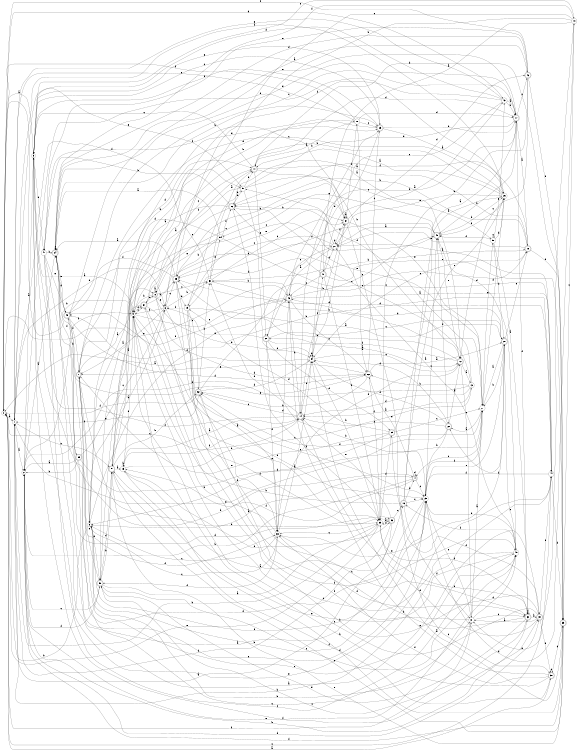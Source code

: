 digraph n50_9 {
__start0 [label="" shape="none"];

rankdir=LR;
size="8,5";

s0 [style="filled", color="black", fillcolor="white" shape="circle", label="0"];
s1 [style="filled", color="black", fillcolor="white" shape="circle", label="1"];
s2 [style="filled", color="black", fillcolor="white" shape="circle", label="2"];
s3 [style="filled", color="black", fillcolor="white" shape="circle", label="3"];
s4 [style="rounded,filled", color="black", fillcolor="white" shape="doublecircle", label="4"];
s5 [style="filled", color="black", fillcolor="white" shape="circle", label="5"];
s6 [style="filled", color="black", fillcolor="white" shape="circle", label="6"];
s7 [style="rounded,filled", color="black", fillcolor="white" shape="doublecircle", label="7"];
s8 [style="rounded,filled", color="black", fillcolor="white" shape="doublecircle", label="8"];
s9 [style="filled", color="black", fillcolor="white" shape="circle", label="9"];
s10 [style="filled", color="black", fillcolor="white" shape="circle", label="10"];
s11 [style="rounded,filled", color="black", fillcolor="white" shape="doublecircle", label="11"];
s12 [style="rounded,filled", color="black", fillcolor="white" shape="doublecircle", label="12"];
s13 [style="filled", color="black", fillcolor="white" shape="circle", label="13"];
s14 [style="rounded,filled", color="black", fillcolor="white" shape="doublecircle", label="14"];
s15 [style="filled", color="black", fillcolor="white" shape="circle", label="15"];
s16 [style="rounded,filled", color="black", fillcolor="white" shape="doublecircle", label="16"];
s17 [style="rounded,filled", color="black", fillcolor="white" shape="doublecircle", label="17"];
s18 [style="rounded,filled", color="black", fillcolor="white" shape="doublecircle", label="18"];
s19 [style="filled", color="black", fillcolor="white" shape="circle", label="19"];
s20 [style="rounded,filled", color="black", fillcolor="white" shape="doublecircle", label="20"];
s21 [style="filled", color="black", fillcolor="white" shape="circle", label="21"];
s22 [style="rounded,filled", color="black", fillcolor="white" shape="doublecircle", label="22"];
s23 [style="filled", color="black", fillcolor="white" shape="circle", label="23"];
s24 [style="rounded,filled", color="black", fillcolor="white" shape="doublecircle", label="24"];
s25 [style="rounded,filled", color="black", fillcolor="white" shape="doublecircle", label="25"];
s26 [style="filled", color="black", fillcolor="white" shape="circle", label="26"];
s27 [style="filled", color="black", fillcolor="white" shape="circle", label="27"];
s28 [style="rounded,filled", color="black", fillcolor="white" shape="doublecircle", label="28"];
s29 [style="rounded,filled", color="black", fillcolor="white" shape="doublecircle", label="29"];
s30 [style="rounded,filled", color="black", fillcolor="white" shape="doublecircle", label="30"];
s31 [style="filled", color="black", fillcolor="white" shape="circle", label="31"];
s32 [style="rounded,filled", color="black", fillcolor="white" shape="doublecircle", label="32"];
s33 [style="filled", color="black", fillcolor="white" shape="circle", label="33"];
s34 [style="filled", color="black", fillcolor="white" shape="circle", label="34"];
s35 [style="filled", color="black", fillcolor="white" shape="circle", label="35"];
s36 [style="rounded,filled", color="black", fillcolor="white" shape="doublecircle", label="36"];
s37 [style="rounded,filled", color="black", fillcolor="white" shape="doublecircle", label="37"];
s38 [style="rounded,filled", color="black", fillcolor="white" shape="doublecircle", label="38"];
s39 [style="rounded,filled", color="black", fillcolor="white" shape="doublecircle", label="39"];
s40 [style="filled", color="black", fillcolor="white" shape="circle", label="40"];
s41 [style="rounded,filled", color="black", fillcolor="white" shape="doublecircle", label="41"];
s42 [style="filled", color="black", fillcolor="white" shape="circle", label="42"];
s43 [style="rounded,filled", color="black", fillcolor="white" shape="doublecircle", label="43"];
s44 [style="filled", color="black", fillcolor="white" shape="circle", label="44"];
s45 [style="rounded,filled", color="black", fillcolor="white" shape="doublecircle", label="45"];
s46 [style="rounded,filled", color="black", fillcolor="white" shape="doublecircle", label="46"];
s47 [style="filled", color="black", fillcolor="white" shape="circle", label="47"];
s48 [style="filled", color="black", fillcolor="white" shape="circle", label="48"];
s49 [style="rounded,filled", color="black", fillcolor="white" shape="doublecircle", label="49"];
s50 [style="rounded,filled", color="black", fillcolor="white" shape="doublecircle", label="50"];
s51 [style="rounded,filled", color="black", fillcolor="white" shape="doublecircle", label="51"];
s52 [style="rounded,filled", color="black", fillcolor="white" shape="doublecircle", label="52"];
s53 [style="filled", color="black", fillcolor="white" shape="circle", label="53"];
s54 [style="filled", color="black", fillcolor="white" shape="circle", label="54"];
s55 [style="rounded,filled", color="black", fillcolor="white" shape="doublecircle", label="55"];
s56 [style="rounded,filled", color="black", fillcolor="white" shape="doublecircle", label="56"];
s57 [style="filled", color="black", fillcolor="white" shape="circle", label="57"];
s58 [style="filled", color="black", fillcolor="white" shape="circle", label="58"];
s59 [style="rounded,filled", color="black", fillcolor="white" shape="doublecircle", label="59"];
s60 [style="rounded,filled", color="black", fillcolor="white" shape="doublecircle", label="60"];
s61 [style="rounded,filled", color="black", fillcolor="white" shape="doublecircle", label="61"];
s0 -> s1 [label="a"];
s0 -> s9 [label="b"];
s0 -> s14 [label="c"];
s0 -> s42 [label="d"];
s0 -> s43 [label="e"];
s0 -> s31 [label="f"];
s1 -> s2 [label="a"];
s1 -> s44 [label="b"];
s1 -> s51 [label="c"];
s1 -> s6 [label="d"];
s1 -> s57 [label="e"];
s1 -> s26 [label="f"];
s2 -> s3 [label="a"];
s2 -> s32 [label="b"];
s2 -> s50 [label="c"];
s2 -> s30 [label="d"];
s2 -> s48 [label="e"];
s2 -> s9 [label="f"];
s3 -> s0 [label="a"];
s3 -> s4 [label="b"];
s3 -> s40 [label="c"];
s3 -> s47 [label="d"];
s3 -> s25 [label="e"];
s3 -> s30 [label="f"];
s4 -> s5 [label="a"];
s4 -> s2 [label="b"];
s4 -> s23 [label="c"];
s4 -> s4 [label="d"];
s4 -> s60 [label="e"];
s4 -> s15 [label="f"];
s5 -> s6 [label="a"];
s5 -> s0 [label="b"];
s5 -> s33 [label="c"];
s5 -> s43 [label="d"];
s5 -> s50 [label="e"];
s5 -> s23 [label="f"];
s6 -> s7 [label="a"];
s6 -> s53 [label="b"];
s6 -> s55 [label="c"];
s6 -> s27 [label="d"];
s6 -> s35 [label="e"];
s6 -> s9 [label="f"];
s7 -> s8 [label="a"];
s7 -> s57 [label="b"];
s7 -> s31 [label="c"];
s7 -> s11 [label="d"];
s7 -> s48 [label="e"];
s7 -> s5 [label="f"];
s8 -> s8 [label="a"];
s8 -> s9 [label="b"];
s8 -> s53 [label="c"];
s8 -> s34 [label="d"];
s8 -> s6 [label="e"];
s8 -> s48 [label="f"];
s9 -> s3 [label="a"];
s9 -> s10 [label="b"];
s9 -> s61 [label="c"];
s9 -> s23 [label="d"];
s9 -> s43 [label="e"];
s9 -> s61 [label="f"];
s10 -> s11 [label="a"];
s10 -> s60 [label="b"];
s10 -> s25 [label="c"];
s10 -> s17 [label="d"];
s10 -> s1 [label="e"];
s10 -> s0 [label="f"];
s11 -> s12 [label="a"];
s11 -> s12 [label="b"];
s11 -> s3 [label="c"];
s11 -> s17 [label="d"];
s11 -> s28 [label="e"];
s11 -> s61 [label="f"];
s12 -> s13 [label="a"];
s12 -> s55 [label="b"];
s12 -> s31 [label="c"];
s12 -> s33 [label="d"];
s12 -> s49 [label="e"];
s12 -> s28 [label="f"];
s13 -> s14 [label="a"];
s13 -> s60 [label="b"];
s13 -> s56 [label="c"];
s13 -> s14 [label="d"];
s13 -> s24 [label="e"];
s13 -> s57 [label="f"];
s14 -> s15 [label="a"];
s14 -> s17 [label="b"];
s14 -> s52 [label="c"];
s14 -> s53 [label="d"];
s14 -> s34 [label="e"];
s14 -> s3 [label="f"];
s15 -> s16 [label="a"];
s15 -> s15 [label="b"];
s15 -> s13 [label="c"];
s15 -> s36 [label="d"];
s15 -> s9 [label="e"];
s15 -> s14 [label="f"];
s16 -> s17 [label="a"];
s16 -> s9 [label="b"];
s16 -> s23 [label="c"];
s16 -> s4 [label="d"];
s16 -> s26 [label="e"];
s16 -> s31 [label="f"];
s17 -> s18 [label="a"];
s17 -> s49 [label="b"];
s17 -> s46 [label="c"];
s17 -> s43 [label="d"];
s17 -> s24 [label="e"];
s17 -> s32 [label="f"];
s18 -> s19 [label="a"];
s18 -> s56 [label="b"];
s18 -> s34 [label="c"];
s18 -> s39 [label="d"];
s18 -> s27 [label="e"];
s18 -> s56 [label="f"];
s19 -> s20 [label="a"];
s19 -> s33 [label="b"];
s19 -> s52 [label="c"];
s19 -> s32 [label="d"];
s19 -> s37 [label="e"];
s19 -> s6 [label="f"];
s20 -> s21 [label="a"];
s20 -> s21 [label="b"];
s20 -> s48 [label="c"];
s20 -> s43 [label="d"];
s20 -> s18 [label="e"];
s20 -> s23 [label="f"];
s21 -> s22 [label="a"];
s21 -> s55 [label="b"];
s21 -> s4 [label="c"];
s21 -> s26 [label="d"];
s21 -> s58 [label="e"];
s21 -> s52 [label="f"];
s22 -> s12 [label="a"];
s22 -> s23 [label="b"];
s22 -> s14 [label="c"];
s22 -> s34 [label="d"];
s22 -> s1 [label="e"];
s22 -> s34 [label="f"];
s23 -> s24 [label="a"];
s23 -> s5 [label="b"];
s23 -> s49 [label="c"];
s23 -> s45 [label="d"];
s23 -> s20 [label="e"];
s23 -> s21 [label="f"];
s24 -> s2 [label="a"];
s24 -> s25 [label="b"];
s24 -> s24 [label="c"];
s24 -> s45 [label="d"];
s24 -> s17 [label="e"];
s24 -> s33 [label="f"];
s25 -> s26 [label="a"];
s25 -> s17 [label="b"];
s25 -> s3 [label="c"];
s25 -> s43 [label="d"];
s25 -> s5 [label="e"];
s25 -> s3 [label="f"];
s26 -> s11 [label="a"];
s26 -> s9 [label="b"];
s26 -> s7 [label="c"];
s26 -> s2 [label="d"];
s26 -> s27 [label="e"];
s26 -> s49 [label="f"];
s27 -> s28 [label="a"];
s27 -> s56 [label="b"];
s27 -> s55 [label="c"];
s27 -> s27 [label="d"];
s27 -> s28 [label="e"];
s27 -> s37 [label="f"];
s28 -> s12 [label="a"];
s28 -> s23 [label="b"];
s28 -> s20 [label="c"];
s28 -> s29 [label="d"];
s28 -> s6 [label="e"];
s28 -> s33 [label="f"];
s29 -> s26 [label="a"];
s29 -> s5 [label="b"];
s29 -> s21 [label="c"];
s29 -> s19 [label="d"];
s29 -> s7 [label="e"];
s29 -> s30 [label="f"];
s30 -> s31 [label="a"];
s30 -> s61 [label="b"];
s30 -> s9 [label="c"];
s30 -> s14 [label="d"];
s30 -> s44 [label="e"];
s30 -> s38 [label="f"];
s31 -> s21 [label="a"];
s31 -> s5 [label="b"];
s31 -> s32 [label="c"];
s31 -> s48 [label="d"];
s31 -> s23 [label="e"];
s31 -> s52 [label="f"];
s32 -> s30 [label="a"];
s32 -> s33 [label="b"];
s32 -> s50 [label="c"];
s32 -> s35 [label="d"];
s32 -> s50 [label="e"];
s32 -> s32 [label="f"];
s33 -> s34 [label="a"];
s33 -> s9 [label="b"];
s33 -> s5 [label="c"];
s33 -> s43 [label="d"];
s33 -> s20 [label="e"];
s33 -> s50 [label="f"];
s34 -> s0 [label="a"];
s34 -> s35 [label="b"];
s34 -> s12 [label="c"];
s34 -> s37 [label="d"];
s34 -> s34 [label="e"];
s34 -> s41 [label="f"];
s35 -> s36 [label="a"];
s35 -> s1 [label="b"];
s35 -> s33 [label="c"];
s35 -> s29 [label="d"];
s35 -> s0 [label="e"];
s35 -> s32 [label="f"];
s36 -> s1 [label="a"];
s36 -> s7 [label="b"];
s36 -> s16 [label="c"];
s36 -> s35 [label="d"];
s36 -> s14 [label="e"];
s36 -> s1 [label="f"];
s37 -> s37 [label="a"];
s37 -> s14 [label="b"];
s37 -> s38 [label="c"];
s37 -> s46 [label="d"];
s37 -> s21 [label="e"];
s37 -> s10 [label="f"];
s38 -> s0 [label="a"];
s38 -> s9 [label="b"];
s38 -> s38 [label="c"];
s38 -> s39 [label="d"];
s38 -> s43 [label="e"];
s38 -> s33 [label="f"];
s39 -> s34 [label="a"];
s39 -> s11 [label="b"];
s39 -> s40 [label="c"];
s39 -> s15 [label="d"];
s39 -> s51 [label="e"];
s39 -> s2 [label="f"];
s40 -> s41 [label="a"];
s40 -> s6 [label="b"];
s40 -> s55 [label="c"];
s40 -> s23 [label="d"];
s40 -> s31 [label="e"];
s40 -> s24 [label="f"];
s41 -> s42 [label="a"];
s41 -> s35 [label="b"];
s41 -> s43 [label="c"];
s41 -> s27 [label="d"];
s41 -> s39 [label="e"];
s41 -> s55 [label="f"];
s42 -> s17 [label="a"];
s42 -> s17 [label="b"];
s42 -> s34 [label="c"];
s42 -> s3 [label="d"];
s42 -> s1 [label="e"];
s42 -> s9 [label="f"];
s43 -> s44 [label="a"];
s43 -> s53 [label="b"];
s43 -> s60 [label="c"];
s43 -> s14 [label="d"];
s43 -> s49 [label="e"];
s43 -> s45 [label="f"];
s44 -> s27 [label="a"];
s44 -> s45 [label="b"];
s44 -> s0 [label="c"];
s44 -> s39 [label="d"];
s44 -> s3 [label="e"];
s44 -> s22 [label="f"];
s45 -> s46 [label="a"];
s45 -> s59 [label="b"];
s45 -> s17 [label="c"];
s45 -> s60 [label="d"];
s45 -> s24 [label="e"];
s45 -> s7 [label="f"];
s46 -> s0 [label="a"];
s46 -> s35 [label="b"];
s46 -> s12 [label="c"];
s46 -> s24 [label="d"];
s46 -> s47 [label="e"];
s46 -> s39 [label="f"];
s47 -> s30 [label="a"];
s47 -> s24 [label="b"];
s47 -> s48 [label="c"];
s47 -> s36 [label="d"];
s47 -> s45 [label="e"];
s47 -> s37 [label="f"];
s48 -> s27 [label="a"];
s48 -> s23 [label="b"];
s48 -> s9 [label="c"];
s48 -> s49 [label="d"];
s48 -> s51 [label="e"];
s48 -> s16 [label="f"];
s49 -> s27 [label="a"];
s49 -> s26 [label="b"];
s49 -> s50 [label="c"];
s49 -> s22 [label="d"];
s49 -> s54 [label="e"];
s49 -> s19 [label="f"];
s50 -> s35 [label="a"];
s50 -> s51 [label="b"];
s50 -> s48 [label="c"];
s50 -> s51 [label="d"];
s50 -> s7 [label="e"];
s50 -> s2 [label="f"];
s51 -> s15 [label="a"];
s51 -> s52 [label="b"];
s51 -> s37 [label="c"];
s51 -> s25 [label="d"];
s51 -> s39 [label="e"];
s51 -> s38 [label="f"];
s52 -> s33 [label="a"];
s52 -> s53 [label="b"];
s52 -> s18 [label="c"];
s52 -> s34 [label="d"];
s52 -> s1 [label="e"];
s52 -> s0 [label="f"];
s53 -> s11 [label="a"];
s53 -> s18 [label="b"];
s53 -> s37 [label="c"];
s53 -> s44 [label="d"];
s53 -> s54 [label="e"];
s53 -> s1 [label="f"];
s54 -> s24 [label="a"];
s54 -> s55 [label="b"];
s54 -> s44 [label="c"];
s54 -> s5 [label="d"];
s54 -> s8 [label="e"];
s54 -> s56 [label="f"];
s55 -> s24 [label="a"];
s55 -> s37 [label="b"];
s55 -> s32 [label="c"];
s55 -> s19 [label="d"];
s55 -> s23 [label="e"];
s55 -> s45 [label="f"];
s56 -> s50 [label="a"];
s56 -> s47 [label="b"];
s56 -> s8 [label="c"];
s56 -> s57 [label="d"];
s56 -> s21 [label="e"];
s56 -> s35 [label="f"];
s57 -> s51 [label="a"];
s57 -> s25 [label="b"];
s57 -> s58 [label="c"];
s57 -> s34 [label="d"];
s57 -> s56 [label="e"];
s57 -> s11 [label="f"];
s58 -> s32 [label="a"];
s58 -> s26 [label="b"];
s58 -> s58 [label="c"];
s58 -> s20 [label="d"];
s58 -> s42 [label="e"];
s58 -> s49 [label="f"];
s59 -> s2 [label="a"];
s59 -> s2 [label="b"];
s59 -> s6 [label="c"];
s59 -> s21 [label="d"];
s59 -> s23 [label="e"];
s59 -> s24 [label="f"];
s60 -> s20 [label="a"];
s60 -> s52 [label="b"];
s60 -> s25 [label="c"];
s60 -> s2 [label="d"];
s60 -> s7 [label="e"];
s60 -> s35 [label="f"];
s61 -> s51 [label="a"];
s61 -> s55 [label="b"];
s61 -> s11 [label="c"];
s61 -> s60 [label="d"];
s61 -> s8 [label="e"];
s61 -> s35 [label="f"];

}